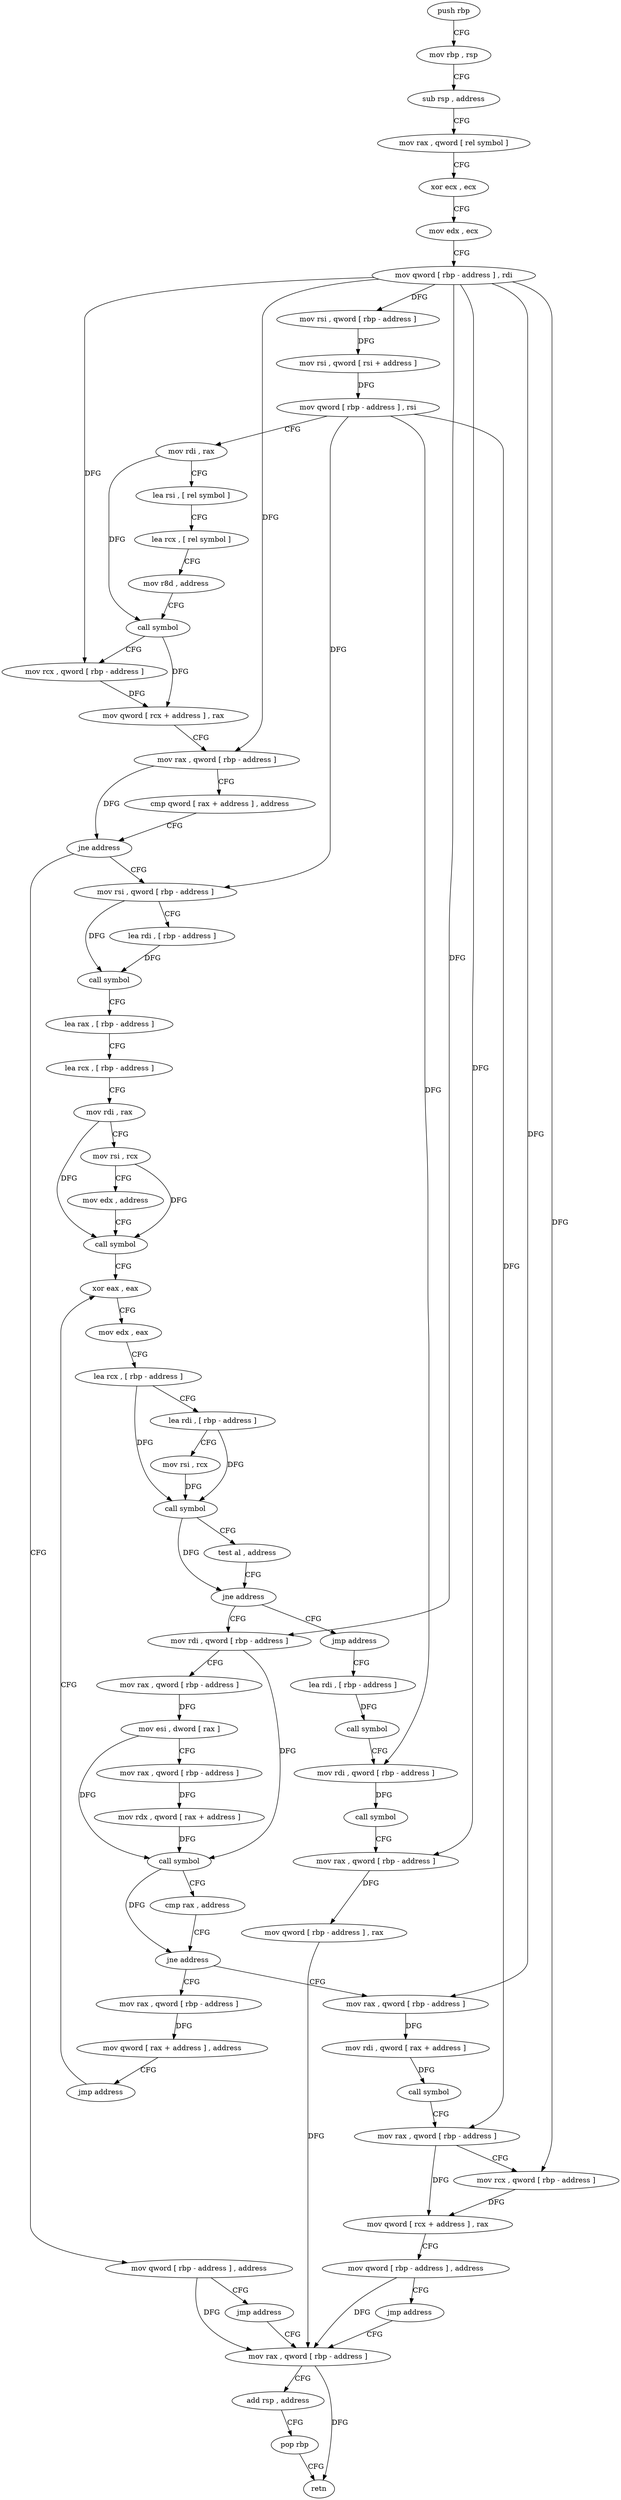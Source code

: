 digraph "func" {
"74608" [label = "push rbp" ]
"74609" [label = "mov rbp , rsp" ]
"74612" [label = "sub rsp , address" ]
"74619" [label = "mov rax , qword [ rel symbol ]" ]
"74626" [label = "xor ecx , ecx" ]
"74628" [label = "mov edx , ecx" ]
"74630" [label = "mov qword [ rbp - address ] , rdi" ]
"74634" [label = "mov rsi , qword [ rbp - address ]" ]
"74638" [label = "mov rsi , qword [ rsi + address ]" ]
"74645" [label = "mov qword [ rbp - address ] , rsi" ]
"74649" [label = "mov rdi , rax" ]
"74652" [label = "lea rsi , [ rel symbol ]" ]
"74659" [label = "lea rcx , [ rel symbol ]" ]
"74666" [label = "mov r8d , address" ]
"74672" [label = "call symbol" ]
"74677" [label = "mov rcx , qword [ rbp - address ]" ]
"74681" [label = "mov qword [ rcx + address ] , rax" ]
"74688" [label = "mov rax , qword [ rbp - address ]" ]
"74692" [label = "cmp qword [ rax + address ] , address" ]
"74700" [label = "jne address" ]
"74719" [label = "mov rsi , qword [ rbp - address ]" ]
"74706" [label = "mov qword [ rbp - address ] , address" ]
"74723" [label = "lea rdi , [ rbp - address ]" ]
"74730" [label = "call symbol" ]
"74735" [label = "lea rax , [ rbp - address ]" ]
"74739" [label = "lea rcx , [ rbp - address ]" ]
"74746" [label = "mov rdi , rax" ]
"74749" [label = "mov rsi , rcx" ]
"74752" [label = "mov edx , address" ]
"74757" [label = "call symbol" ]
"74762" [label = "xor eax , eax" ]
"74714" [label = "jmp address" ]
"74915" [label = "mov rax , qword [ rbp - address ]" ]
"74795" [label = "mov rdi , qword [ rbp - address ]" ]
"74799" [label = "mov rax , qword [ rbp - address ]" ]
"74803" [label = "mov esi , dword [ rax ]" ]
"74805" [label = "mov rax , qword [ rbp - address ]" ]
"74809" [label = "mov rdx , qword [ rax + address ]" ]
"74813" [label = "call symbol" ]
"74818" [label = "cmp rax , address" ]
"74822" [label = "jne address" ]
"74872" [label = "mov rax , qword [ rbp - address ]" ]
"74828" [label = "mov rax , qword [ rbp - address ]" ]
"74790" [label = "jmp address" ]
"74889" [label = "lea rdi , [ rbp - address ]" ]
"74919" [label = "add rsp , address" ]
"74926" [label = "pop rbp" ]
"74927" [label = "retn" ]
"74876" [label = "mov qword [ rax + address ] , address" ]
"74884" [label = "jmp address" ]
"74832" [label = "mov rdi , qword [ rax + address ]" ]
"74839" [label = "call symbol" ]
"74844" [label = "mov rax , qword [ rbp - address ]" ]
"74848" [label = "mov rcx , qword [ rbp - address ]" ]
"74852" [label = "mov qword [ rcx + address ] , rax" ]
"74859" [label = "mov qword [ rbp - address ] , address" ]
"74867" [label = "jmp address" ]
"74893" [label = "call symbol" ]
"74898" [label = "mov rdi , qword [ rbp - address ]" ]
"74902" [label = "call symbol" ]
"74907" [label = "mov rax , qword [ rbp - address ]" ]
"74911" [label = "mov qword [ rbp - address ] , rax" ]
"74764" [label = "mov edx , eax" ]
"74766" [label = "lea rcx , [ rbp - address ]" ]
"74770" [label = "lea rdi , [ rbp - address ]" ]
"74774" [label = "mov rsi , rcx" ]
"74777" [label = "call symbol" ]
"74782" [label = "test al , address" ]
"74784" [label = "jne address" ]
"74608" -> "74609" [ label = "CFG" ]
"74609" -> "74612" [ label = "CFG" ]
"74612" -> "74619" [ label = "CFG" ]
"74619" -> "74626" [ label = "CFG" ]
"74626" -> "74628" [ label = "CFG" ]
"74628" -> "74630" [ label = "CFG" ]
"74630" -> "74634" [ label = "DFG" ]
"74630" -> "74677" [ label = "DFG" ]
"74630" -> "74688" [ label = "DFG" ]
"74630" -> "74795" [ label = "DFG" ]
"74630" -> "74828" [ label = "DFG" ]
"74630" -> "74848" [ label = "DFG" ]
"74630" -> "74907" [ label = "DFG" ]
"74634" -> "74638" [ label = "DFG" ]
"74638" -> "74645" [ label = "DFG" ]
"74645" -> "74649" [ label = "CFG" ]
"74645" -> "74719" [ label = "DFG" ]
"74645" -> "74844" [ label = "DFG" ]
"74645" -> "74898" [ label = "DFG" ]
"74649" -> "74652" [ label = "CFG" ]
"74649" -> "74672" [ label = "DFG" ]
"74652" -> "74659" [ label = "CFG" ]
"74659" -> "74666" [ label = "CFG" ]
"74666" -> "74672" [ label = "CFG" ]
"74672" -> "74677" [ label = "CFG" ]
"74672" -> "74681" [ label = "DFG" ]
"74677" -> "74681" [ label = "DFG" ]
"74681" -> "74688" [ label = "CFG" ]
"74688" -> "74692" [ label = "CFG" ]
"74688" -> "74700" [ label = "DFG" ]
"74692" -> "74700" [ label = "CFG" ]
"74700" -> "74719" [ label = "CFG" ]
"74700" -> "74706" [ label = "CFG" ]
"74719" -> "74723" [ label = "CFG" ]
"74719" -> "74730" [ label = "DFG" ]
"74706" -> "74714" [ label = "CFG" ]
"74706" -> "74915" [ label = "DFG" ]
"74723" -> "74730" [ label = "DFG" ]
"74730" -> "74735" [ label = "CFG" ]
"74735" -> "74739" [ label = "CFG" ]
"74739" -> "74746" [ label = "CFG" ]
"74746" -> "74749" [ label = "CFG" ]
"74746" -> "74757" [ label = "DFG" ]
"74749" -> "74752" [ label = "CFG" ]
"74749" -> "74757" [ label = "DFG" ]
"74752" -> "74757" [ label = "CFG" ]
"74757" -> "74762" [ label = "CFG" ]
"74762" -> "74764" [ label = "CFG" ]
"74714" -> "74915" [ label = "CFG" ]
"74915" -> "74919" [ label = "CFG" ]
"74915" -> "74927" [ label = "DFG" ]
"74795" -> "74799" [ label = "CFG" ]
"74795" -> "74813" [ label = "DFG" ]
"74799" -> "74803" [ label = "DFG" ]
"74803" -> "74805" [ label = "CFG" ]
"74803" -> "74813" [ label = "DFG" ]
"74805" -> "74809" [ label = "DFG" ]
"74809" -> "74813" [ label = "DFG" ]
"74813" -> "74818" [ label = "CFG" ]
"74813" -> "74822" [ label = "DFG" ]
"74818" -> "74822" [ label = "CFG" ]
"74822" -> "74872" [ label = "CFG" ]
"74822" -> "74828" [ label = "CFG" ]
"74872" -> "74876" [ label = "DFG" ]
"74828" -> "74832" [ label = "DFG" ]
"74790" -> "74889" [ label = "CFG" ]
"74889" -> "74893" [ label = "DFG" ]
"74919" -> "74926" [ label = "CFG" ]
"74926" -> "74927" [ label = "CFG" ]
"74876" -> "74884" [ label = "CFG" ]
"74884" -> "74762" [ label = "CFG" ]
"74832" -> "74839" [ label = "DFG" ]
"74839" -> "74844" [ label = "CFG" ]
"74844" -> "74848" [ label = "CFG" ]
"74844" -> "74852" [ label = "DFG" ]
"74848" -> "74852" [ label = "DFG" ]
"74852" -> "74859" [ label = "CFG" ]
"74859" -> "74867" [ label = "CFG" ]
"74859" -> "74915" [ label = "DFG" ]
"74867" -> "74915" [ label = "CFG" ]
"74893" -> "74898" [ label = "CFG" ]
"74898" -> "74902" [ label = "DFG" ]
"74902" -> "74907" [ label = "CFG" ]
"74907" -> "74911" [ label = "DFG" ]
"74911" -> "74915" [ label = "DFG" ]
"74764" -> "74766" [ label = "CFG" ]
"74766" -> "74770" [ label = "CFG" ]
"74766" -> "74777" [ label = "DFG" ]
"74770" -> "74774" [ label = "CFG" ]
"74770" -> "74777" [ label = "DFG" ]
"74774" -> "74777" [ label = "DFG" ]
"74777" -> "74782" [ label = "CFG" ]
"74777" -> "74784" [ label = "DFG" ]
"74782" -> "74784" [ label = "CFG" ]
"74784" -> "74795" [ label = "CFG" ]
"74784" -> "74790" [ label = "CFG" ]
}
